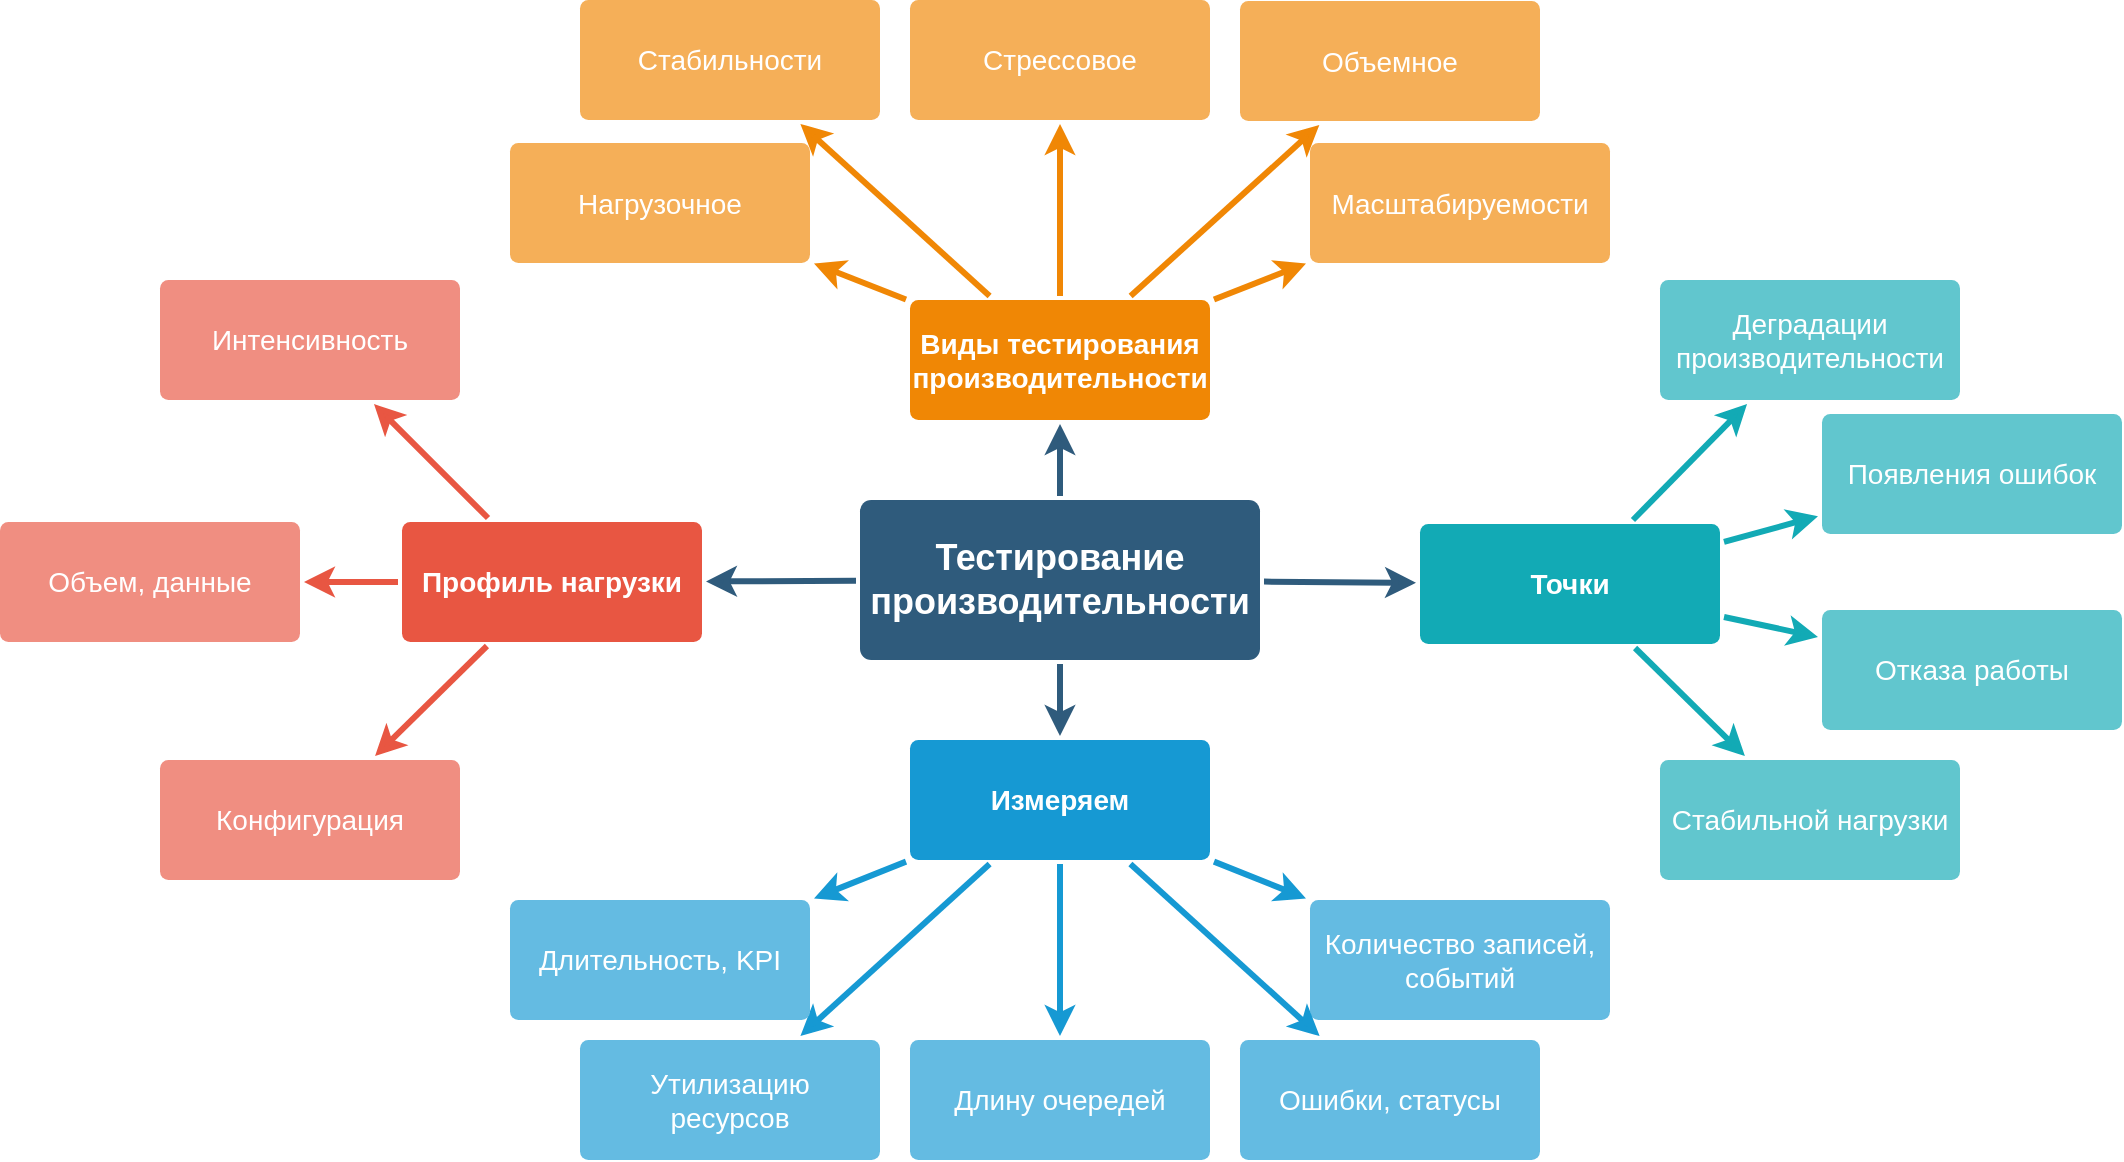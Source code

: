 <mxfile version="10.6.5" type="device"><diagram id="6a731a19-8d31-9384-78a2-239565b7b9f0" name="Page-1"><mxGraphModel dx="1394" dy="762" grid="1" gridSize="10" guides="1" tooltips="1" connect="1" arrows="1" fold="1" page="1" pageScale="1" pageWidth="1169" pageHeight="827" background="#ffffff" math="0" shadow="0"><root><mxCell id="0"/><mxCell id="1" parent="0"/><mxCell id="1745" value="" style="edgeStyle=none;rounded=0;jumpStyle=none;html=1;shadow=0;labelBackgroundColor=none;startArrow=none;startFill=0;endArrow=classic;endFill=1;jettySize=auto;orthogonalLoop=1;strokeColor=#2F5B7C;strokeWidth=3;fontFamily=Helvetica;fontSize=16;fontColor=#23445D;spacing=5;" parent="1" source="1749" target="1764" edge="1"><mxGeometry relative="1" as="geometry"/></mxCell><mxCell id="1746" value="" style="edgeStyle=none;rounded=0;jumpStyle=none;html=1;shadow=0;labelBackgroundColor=none;startArrow=none;startFill=0;endArrow=classic;endFill=1;jettySize=auto;orthogonalLoop=1;strokeColor=#2F5B7C;strokeWidth=3;fontFamily=Helvetica;fontSize=16;fontColor=#23445D;spacing=5;" parent="1" source="1749" target="1771" edge="1"><mxGeometry relative="1" as="geometry"/></mxCell><mxCell id="1747" value="" style="edgeStyle=none;rounded=0;jumpStyle=none;html=1;shadow=0;labelBackgroundColor=none;startArrow=none;startFill=0;endArrow=classic;endFill=1;jettySize=auto;orthogonalLoop=1;strokeColor=#2F5B7C;strokeWidth=3;fontFamily=Helvetica;fontSize=16;fontColor=#23445D;spacing=5;" parent="1" source="1749" target="1760" edge="1"><mxGeometry relative="1" as="geometry"/></mxCell><mxCell id="1748" value="" style="edgeStyle=none;rounded=0;jumpStyle=none;html=1;shadow=0;labelBackgroundColor=none;startArrow=none;startFill=0;endArrow=classic;endFill=1;jettySize=auto;orthogonalLoop=1;strokeColor=#2F5B7C;strokeWidth=3;fontFamily=Helvetica;fontSize=16;fontColor=#23445D;spacing=5;" parent="1" source="1749" target="1753" edge="1"><mxGeometry relative="1" as="geometry"/></mxCell><mxCell id="1749" value="Тестирование производительности" style="rounded=1;whiteSpace=wrap;html=1;shadow=0;labelBackgroundColor=none;strokeColor=none;strokeWidth=3;fillColor=#2F5B7C;fontFamily=Helvetica;fontSize=18;fontColor=#FFFFFF;align=center;fontStyle=1;spacing=5;arcSize=7;perimeterSpacing=2;" parent="1" vertex="1"><mxGeometry x="480" y="360" width="200" height="80" as="geometry"/></mxCell><mxCell id="REgTs0ihmnNM-v0ZFbmJ-1795" value="" style="group" parent="1" vertex="1" connectable="0"><mxGeometry x="305" y="480" width="550" height="210" as="geometry"/></mxCell><mxCell id="1760" value="Измеряем" style="rounded=1;whiteSpace=wrap;html=1;shadow=0;labelBackgroundColor=none;strokeColor=none;strokeWidth=3;fillColor=#1699d3;fontFamily=Helvetica;fontSize=14;fontColor=#FFFFFF;align=center;spacing=5;fontStyle=1;arcSize=7;perimeterSpacing=2;" parent="REgTs0ihmnNM-v0ZFbmJ-1795" vertex="1"><mxGeometry x="200" width="150" height="60" as="geometry"/></mxCell><mxCell id="1761" value="Количество записей, событий" style="rounded=1;whiteSpace=wrap;html=1;shadow=0;labelBackgroundColor=none;strokeColor=none;strokeWidth=3;fillColor=#64bbe2;fontFamily=Helvetica;fontSize=14;fontColor=#FFFFFF;align=center;spacing=5;arcSize=7;perimeterSpacing=2;" parent="REgTs0ihmnNM-v0ZFbmJ-1795" vertex="1"><mxGeometry x="400" y="80" width="150" height="60" as="geometry"/></mxCell><mxCell id="1759" value="" style="edgeStyle=none;rounded=0;jumpStyle=none;html=1;shadow=0;labelBackgroundColor=none;startArrow=none;startFill=0;endArrow=classic;endFill=1;jettySize=auto;orthogonalLoop=1;strokeColor=#1699D3;strokeWidth=3;fontFamily=Helvetica;fontSize=14;fontColor=#FFFFFF;spacing=5;" parent="REgTs0ihmnNM-v0ZFbmJ-1795" source="1760" target="1761" edge="1"><mxGeometry relative="1" as="geometry"/></mxCell><mxCell id="1762" value="Утилизацию ресурсов" style="rounded=1;whiteSpace=wrap;html=1;shadow=0;labelBackgroundColor=none;strokeColor=none;strokeWidth=3;fillColor=#64bbe2;fontFamily=Helvetica;fontSize=14;fontColor=#FFFFFF;align=center;spacing=5;arcSize=7;perimeterSpacing=2;" parent="REgTs0ihmnNM-v0ZFbmJ-1795" vertex="1"><mxGeometry x="35" y="150" width="150" height="60" as="geometry"/></mxCell><mxCell id="1758" value="" style="edgeStyle=none;rounded=0;jumpStyle=none;html=1;shadow=0;labelBackgroundColor=none;startArrow=none;startFill=0;endArrow=classic;endFill=1;jettySize=auto;orthogonalLoop=1;strokeColor=#1699D3;strokeWidth=3;fontFamily=Helvetica;fontSize=14;fontColor=#FFFFFF;spacing=5;" parent="REgTs0ihmnNM-v0ZFbmJ-1795" source="1760" target="1762" edge="1"><mxGeometry relative="1" as="geometry"/></mxCell><mxCell id="1763" value="Длительность, KPI" style="rounded=1;whiteSpace=wrap;html=1;shadow=0;labelBackgroundColor=none;strokeColor=none;strokeWidth=3;fillColor=#64bbe2;fontFamily=Helvetica;fontSize=14;fontColor=#FFFFFF;align=center;spacing=5;arcSize=7;perimeterSpacing=2;" parent="REgTs0ihmnNM-v0ZFbmJ-1795" vertex="1"><mxGeometry y="80" width="150" height="60" as="geometry"/></mxCell><mxCell id="1757" value="" style="edgeStyle=none;rounded=0;jumpStyle=none;html=1;shadow=0;labelBackgroundColor=none;startArrow=none;startFill=0;endArrow=classic;endFill=1;jettySize=auto;orthogonalLoop=1;strokeColor=#1699D3;strokeWidth=3;fontFamily=Helvetica;fontSize=14;fontColor=#FFFFFF;spacing=5;" parent="REgTs0ihmnNM-v0ZFbmJ-1795" source="1760" target="1763" edge="1"><mxGeometry relative="1" as="geometry"/></mxCell><mxCell id="REgTs0ihmnNM-v0ZFbmJ-1784" value="Длину очередей" style="rounded=1;whiteSpace=wrap;html=1;shadow=0;labelBackgroundColor=none;strokeColor=none;strokeWidth=3;fillColor=#64bbe2;fontFamily=Helvetica;fontSize=14;fontColor=#FFFFFF;align=center;spacing=5;arcSize=7;perimeterSpacing=2;" parent="REgTs0ihmnNM-v0ZFbmJ-1795" vertex="1"><mxGeometry x="200" y="150" width="150" height="60" as="geometry"/></mxCell><mxCell id="REgTs0ihmnNM-v0ZFbmJ-1785" style="edgeStyle=none;rounded=0;orthogonalLoop=1;jettySize=auto;html=1;strokeColor=#1699D3;strokeWidth=3;fontSize=14;" parent="REgTs0ihmnNM-v0ZFbmJ-1795" source="1760" target="REgTs0ihmnNM-v0ZFbmJ-1784" edge="1"><mxGeometry relative="1" as="geometry"/></mxCell><mxCell id="REgTs0ihmnNM-v0ZFbmJ-1786" value="Ошибки, статусы" style="rounded=1;whiteSpace=wrap;html=1;shadow=0;labelBackgroundColor=none;strokeColor=none;strokeWidth=3;fillColor=#64bbe2;fontFamily=Helvetica;fontSize=14;fontColor=#FFFFFF;align=center;spacing=5;arcSize=7;perimeterSpacing=2;" parent="REgTs0ihmnNM-v0ZFbmJ-1795" vertex="1"><mxGeometry x="365" y="150" width="150" height="60" as="geometry"/></mxCell><mxCell id="REgTs0ihmnNM-v0ZFbmJ-1787" style="edgeStyle=none;rounded=0;orthogonalLoop=1;jettySize=auto;html=1;strokeColor=#1699D3;strokeWidth=3;fontSize=14;" parent="REgTs0ihmnNM-v0ZFbmJ-1795" source="1760" target="REgTs0ihmnNM-v0ZFbmJ-1786" edge="1"><mxGeometry relative="1" as="geometry"/></mxCell><mxCell id="REgTs0ihmnNM-v0ZFbmJ-1800" value="" style="group" parent="1" vertex="1" connectable="0"><mxGeometry x="305" y="110" width="550" height="210" as="geometry"/></mxCell><mxCell id="1764" value="Виды тестирования производительности" style="rounded=1;whiteSpace=wrap;html=1;shadow=0;labelBackgroundColor=none;strokeColor=none;strokeWidth=3;fillColor=#F08705;fontFamily=Helvetica;fontSize=14;fontColor=#FFFFFF;align=center;spacing=5;fontStyle=1;arcSize=7;perimeterSpacing=2;" parent="REgTs0ihmnNM-v0ZFbmJ-1800" vertex="1"><mxGeometry x="200" y="150" width="150" height="60" as="geometry"/></mxCell><mxCell id="1765" value="Стрессовое&lt;br&gt;" style="rounded=1;whiteSpace=wrap;html=1;shadow=0;labelBackgroundColor=none;strokeColor=none;strokeWidth=3;fillColor=#f5af58;fontFamily=Helvetica;fontSize=14;fontColor=#FFFFFF;align=center;spacing=5;arcSize=7;perimeterSpacing=2;" parent="REgTs0ihmnNM-v0ZFbmJ-1800" vertex="1"><mxGeometry x="200" width="150" height="60" as="geometry"/></mxCell><mxCell id="1766" value="" style="edgeStyle=none;rounded=0;jumpStyle=none;html=1;shadow=0;labelBackgroundColor=none;startArrow=none;startFill=0;endArrow=classic;endFill=1;jettySize=auto;orthogonalLoop=1;strokeColor=#F08705;strokeWidth=3;fontFamily=Helvetica;fontSize=14;fontColor=#FFFFFF;spacing=5;" parent="REgTs0ihmnNM-v0ZFbmJ-1800" source="1764" target="1765" edge="1"><mxGeometry relative="1" as="geometry"/></mxCell><mxCell id="1767" value="Стабильности" style="rounded=1;whiteSpace=wrap;html=1;shadow=0;labelBackgroundColor=none;strokeColor=none;strokeWidth=3;fillColor=#f5af58;fontFamily=Helvetica;fontSize=14;fontColor=#FFFFFF;align=center;spacing=5;arcSize=7;perimeterSpacing=2;" parent="REgTs0ihmnNM-v0ZFbmJ-1800" vertex="1"><mxGeometry x="35" width="150" height="60" as="geometry"/></mxCell><mxCell id="1768" value="" style="edgeStyle=none;rounded=0;jumpStyle=none;html=1;shadow=0;labelBackgroundColor=none;startArrow=none;startFill=0;endArrow=classic;endFill=1;jettySize=auto;orthogonalLoop=1;strokeColor=#F08705;strokeWidth=3;fontFamily=Helvetica;fontSize=14;fontColor=#FFFFFF;spacing=5;" parent="REgTs0ihmnNM-v0ZFbmJ-1800" source="1764" target="1767" edge="1"><mxGeometry relative="1" as="geometry"/></mxCell><mxCell id="1769" value="Нагрузочное" style="rounded=1;whiteSpace=wrap;html=1;shadow=0;labelBackgroundColor=none;strokeColor=none;strokeWidth=3;fillColor=#f5af58;fontFamily=Helvetica;fontSize=14;fontColor=#FFFFFF;align=center;spacing=5;arcSize=7;perimeterSpacing=2;" parent="REgTs0ihmnNM-v0ZFbmJ-1800" vertex="1"><mxGeometry y="71.5" width="150" height="60" as="geometry"/></mxCell><mxCell id="1770" value="" style="edgeStyle=none;rounded=0;jumpStyle=none;html=1;shadow=0;labelBackgroundColor=none;startArrow=none;startFill=0;endArrow=classic;endFill=1;jettySize=auto;orthogonalLoop=1;strokeColor=#F08705;strokeWidth=3;fontFamily=Helvetica;fontSize=14;fontColor=#FFFFFF;spacing=5;" parent="REgTs0ihmnNM-v0ZFbmJ-1800" source="1764" target="1769" edge="1"><mxGeometry relative="1" as="geometry"/></mxCell><mxCell id="REgTs0ihmnNM-v0ZFbmJ-1780" value="Объемное&lt;br&gt;" style="rounded=1;whiteSpace=wrap;html=1;shadow=0;labelBackgroundColor=none;strokeColor=none;strokeWidth=3;fillColor=#f5af58;fontFamily=Helvetica;fontSize=14;fontColor=#FFFFFF;align=center;spacing=5;arcSize=7;perimeterSpacing=2;" parent="REgTs0ihmnNM-v0ZFbmJ-1800" vertex="1"><mxGeometry x="365" y="0.5" width="150" height="60" as="geometry"/></mxCell><mxCell id="REgTs0ihmnNM-v0ZFbmJ-1781" style="rounded=0;orthogonalLoop=1;jettySize=auto;html=1;strokeColor=#F08705;strokeWidth=3;" parent="REgTs0ihmnNM-v0ZFbmJ-1800" source="1764" target="REgTs0ihmnNM-v0ZFbmJ-1780" edge="1"><mxGeometry relative="1" as="geometry"/></mxCell><mxCell id="REgTs0ihmnNM-v0ZFbmJ-1782" value="Масштабируемости&lt;br&gt;" style="rounded=1;whiteSpace=wrap;html=1;shadow=0;labelBackgroundColor=none;strokeColor=none;strokeWidth=3;fillColor=#f5af58;fontFamily=Helvetica;fontSize=14;fontColor=#FFFFFF;align=center;spacing=5;arcSize=7;perimeterSpacing=2;" parent="REgTs0ihmnNM-v0ZFbmJ-1800" vertex="1"><mxGeometry x="400" y="71.5" width="150" height="60" as="geometry"/></mxCell><mxCell id="REgTs0ihmnNM-v0ZFbmJ-1783" style="edgeStyle=none;rounded=0;orthogonalLoop=1;jettySize=auto;html=1;strokeColor=#F08705;strokeWidth=3;" parent="REgTs0ihmnNM-v0ZFbmJ-1800" source="1764" target="REgTs0ihmnNM-v0ZFbmJ-1782" edge="1"><mxGeometry relative="1" as="geometry"/></mxCell><mxCell id="REgTs0ihmnNM-v0ZFbmJ-1801" value="" style="group" parent="1" vertex="1" connectable="0"><mxGeometry x="50" y="250" width="351" height="300" as="geometry"/></mxCell><mxCell id="1753" value="Профиль нагрузки" style="rounded=1;whiteSpace=wrap;html=1;shadow=0;labelBackgroundColor=none;strokeColor=none;strokeWidth=3;fillColor=#e85642;fontFamily=Helvetica;fontSize=14;fontColor=#FFFFFF;align=center;spacing=5;fontStyle=1;arcSize=7;perimeterSpacing=2;" parent="REgTs0ihmnNM-v0ZFbmJ-1801" vertex="1"><mxGeometry x="201" y="121" width="150" height="60" as="geometry"/></mxCell><mxCell id="1754" value="Конфигурация" style="rounded=1;whiteSpace=wrap;html=1;shadow=0;labelBackgroundColor=none;strokeColor=none;strokeWidth=3;fillColor=#f08e81;fontFamily=Helvetica;fontSize=14;fontColor=#FFFFFF;align=center;spacing=5;fontStyle=0;arcSize=7;perimeterSpacing=2;" parent="REgTs0ihmnNM-v0ZFbmJ-1801" vertex="1"><mxGeometry x="80" y="240" width="150" height="60" as="geometry"/></mxCell><mxCell id="1752" value="" style="edgeStyle=none;rounded=1;jumpStyle=none;html=1;shadow=0;labelBackgroundColor=none;startArrow=none;startFill=0;jettySize=auto;orthogonalLoop=1;strokeColor=#E85642;strokeWidth=3;fontFamily=Helvetica;fontSize=14;fontColor=#FFFFFF;spacing=5;fontStyle=1;fillColor=#b0e3e6;" parent="REgTs0ihmnNM-v0ZFbmJ-1801" source="1753" target="1754" edge="1"><mxGeometry relative="1" as="geometry"/></mxCell><mxCell id="1755" value="Объем, данные" style="rounded=1;whiteSpace=wrap;html=1;shadow=0;labelBackgroundColor=none;strokeColor=none;strokeWidth=3;fillColor=#f08e81;fontFamily=Helvetica;fontSize=14;fontColor=#FFFFFF;align=center;spacing=5;fontStyle=0;arcSize=7;perimeterSpacing=2;" parent="REgTs0ihmnNM-v0ZFbmJ-1801" vertex="1"><mxGeometry y="121" width="150" height="60" as="geometry"/></mxCell><mxCell id="1751" value="" style="edgeStyle=none;rounded=1;jumpStyle=none;html=1;shadow=0;labelBackgroundColor=none;startArrow=none;startFill=0;jettySize=auto;orthogonalLoop=1;strokeColor=#E85642;strokeWidth=3;fontFamily=Helvetica;fontSize=14;fontColor=#FFFFFF;spacing=5;fontStyle=1;fillColor=#b0e3e6;" parent="REgTs0ihmnNM-v0ZFbmJ-1801" source="1753" target="1755" edge="1"><mxGeometry relative="1" as="geometry"/></mxCell><mxCell id="1756" value="Интенсивность" style="rounded=1;whiteSpace=wrap;html=1;shadow=0;labelBackgroundColor=none;strokeColor=none;strokeWidth=3;fillColor=#f08e81;fontFamily=Helvetica;fontSize=14;fontColor=#FFFFFF;align=center;spacing=5;fontStyle=0;arcSize=7;perimeterSpacing=2;" parent="REgTs0ihmnNM-v0ZFbmJ-1801" vertex="1"><mxGeometry x="80" width="150" height="60" as="geometry"/></mxCell><mxCell id="1750" value="" style="edgeStyle=none;rounded=1;jumpStyle=none;html=1;shadow=0;labelBackgroundColor=none;startArrow=none;startFill=0;jettySize=auto;orthogonalLoop=1;strokeColor=#E85642;strokeWidth=3;fontFamily=Helvetica;fontSize=14;fontColor=#FFFFFF;spacing=5;fontStyle=1;fillColor=#b0e3e6;" parent="REgTs0ihmnNM-v0ZFbmJ-1801" source="1753" target="1756" edge="1"><mxGeometry relative="1" as="geometry"/></mxCell><mxCell id="REgTs0ihmnNM-v0ZFbmJ-1802" value="" style="group" parent="1" vertex="1" connectable="0"><mxGeometry x="760" y="250" width="351" height="300" as="geometry"/></mxCell><mxCell id="1771" value="Точки" style="rounded=1;whiteSpace=wrap;html=1;shadow=0;labelBackgroundColor=none;strokeColor=none;strokeWidth=3;fillColor=#12aab5;fontFamily=Helvetica;fontSize=14;fontColor=#FFFFFF;align=center;spacing=5;fontStyle=1;arcSize=7;perimeterSpacing=2;" parent="REgTs0ihmnNM-v0ZFbmJ-1802" vertex="1"><mxGeometry y="122.0" width="150" height="60" as="geometry"/></mxCell><mxCell id="1772" value="Стабильной нагрузки" style="rounded=1;whiteSpace=wrap;html=1;shadow=0;labelBackgroundColor=none;strokeColor=none;strokeWidth=3;fillColor=#61c6ce;fontFamily=Helvetica;fontSize=14;fontColor=#FFFFFF;align=center;spacing=5;fontStyle=0;arcSize=7;perimeterSpacing=2;" parent="REgTs0ihmnNM-v0ZFbmJ-1802" vertex="1"><mxGeometry x="120" y="240" width="150" height="60" as="geometry"/></mxCell><mxCell id="1773" value="" style="edgeStyle=none;rounded=1;jumpStyle=none;html=1;shadow=0;labelBackgroundColor=none;startArrow=none;startFill=0;jettySize=auto;orthogonalLoop=1;strokeColor=#12AAB5;strokeWidth=3;fontFamily=Helvetica;fontSize=14;fontColor=#FFFFFF;spacing=5;fontStyle=1;fillColor=#b0e3e6;" parent="REgTs0ihmnNM-v0ZFbmJ-1802" source="1771" target="1772" edge="1"><mxGeometry relative="1" as="geometry"/></mxCell><mxCell id="1774" value="Отказа работы" style="rounded=1;whiteSpace=wrap;html=1;shadow=0;labelBackgroundColor=none;strokeColor=none;strokeWidth=3;fillColor=#61c6ce;fontFamily=Helvetica;fontSize=14;fontColor=#FFFFFF;align=center;spacing=5;fontStyle=0;arcSize=7;perimeterSpacing=2;" parent="REgTs0ihmnNM-v0ZFbmJ-1802" vertex="1"><mxGeometry x="201" y="165" width="150" height="60" as="geometry"/></mxCell><mxCell id="1775" value="" style="edgeStyle=none;rounded=1;jumpStyle=none;html=1;shadow=0;labelBackgroundColor=none;startArrow=none;startFill=0;jettySize=auto;orthogonalLoop=1;strokeColor=#12AAB5;strokeWidth=3;fontFamily=Helvetica;fontSize=14;fontColor=#FFFFFF;spacing=5;fontStyle=1;fillColor=#b0e3e6;" parent="REgTs0ihmnNM-v0ZFbmJ-1802" source="1771" target="1774" edge="1"><mxGeometry relative="1" as="geometry"/></mxCell><mxCell id="1776" value="Появления ошибок" style="rounded=1;whiteSpace=wrap;html=1;shadow=0;labelBackgroundColor=none;strokeColor=none;strokeWidth=3;fillColor=#61c6ce;fontFamily=Helvetica;fontSize=14;fontColor=#FFFFFF;align=center;spacing=5;fontStyle=0;arcSize=7;perimeterSpacing=2;" parent="REgTs0ihmnNM-v0ZFbmJ-1802" vertex="1"><mxGeometry x="201" y="67" width="150" height="60" as="geometry"/></mxCell><mxCell id="1777" value="" style="edgeStyle=none;rounded=1;jumpStyle=none;html=1;shadow=0;labelBackgroundColor=none;startArrow=none;startFill=0;jettySize=auto;orthogonalLoop=1;strokeColor=#12AAB5;strokeWidth=3;fontFamily=Helvetica;fontSize=14;fontColor=#FFFFFF;spacing=5;fontStyle=1;fillColor=#b0e3e6;" parent="REgTs0ihmnNM-v0ZFbmJ-1802" source="1771" target="1776" edge="1"><mxGeometry relative="1" as="geometry"/></mxCell><mxCell id="1778" value="Деградации производительности" style="rounded=1;whiteSpace=wrap;html=1;shadow=0;labelBackgroundColor=none;strokeColor=none;strokeWidth=3;fillColor=#61c6ce;fontFamily=Helvetica;fontSize=14;fontColor=#FFFFFF;align=center;spacing=5;fontStyle=0;arcSize=7;perimeterSpacing=2;" parent="REgTs0ihmnNM-v0ZFbmJ-1802" vertex="1"><mxGeometry x="120" width="150" height="60" as="geometry"/></mxCell><mxCell id="1779" value="" style="edgeStyle=none;rounded=1;jumpStyle=none;html=1;shadow=0;labelBackgroundColor=none;startArrow=none;startFill=0;jettySize=auto;orthogonalLoop=1;strokeColor=#12AAB5;strokeWidth=3;fontFamily=Helvetica;fontSize=14;fontColor=#FFFFFF;spacing=5;fontStyle=1;fillColor=#b0e3e6;" parent="REgTs0ihmnNM-v0ZFbmJ-1802" source="1771" target="1778" edge="1"><mxGeometry relative="1" as="geometry"/></mxCell></root></mxGraphModel></diagram></mxfile>